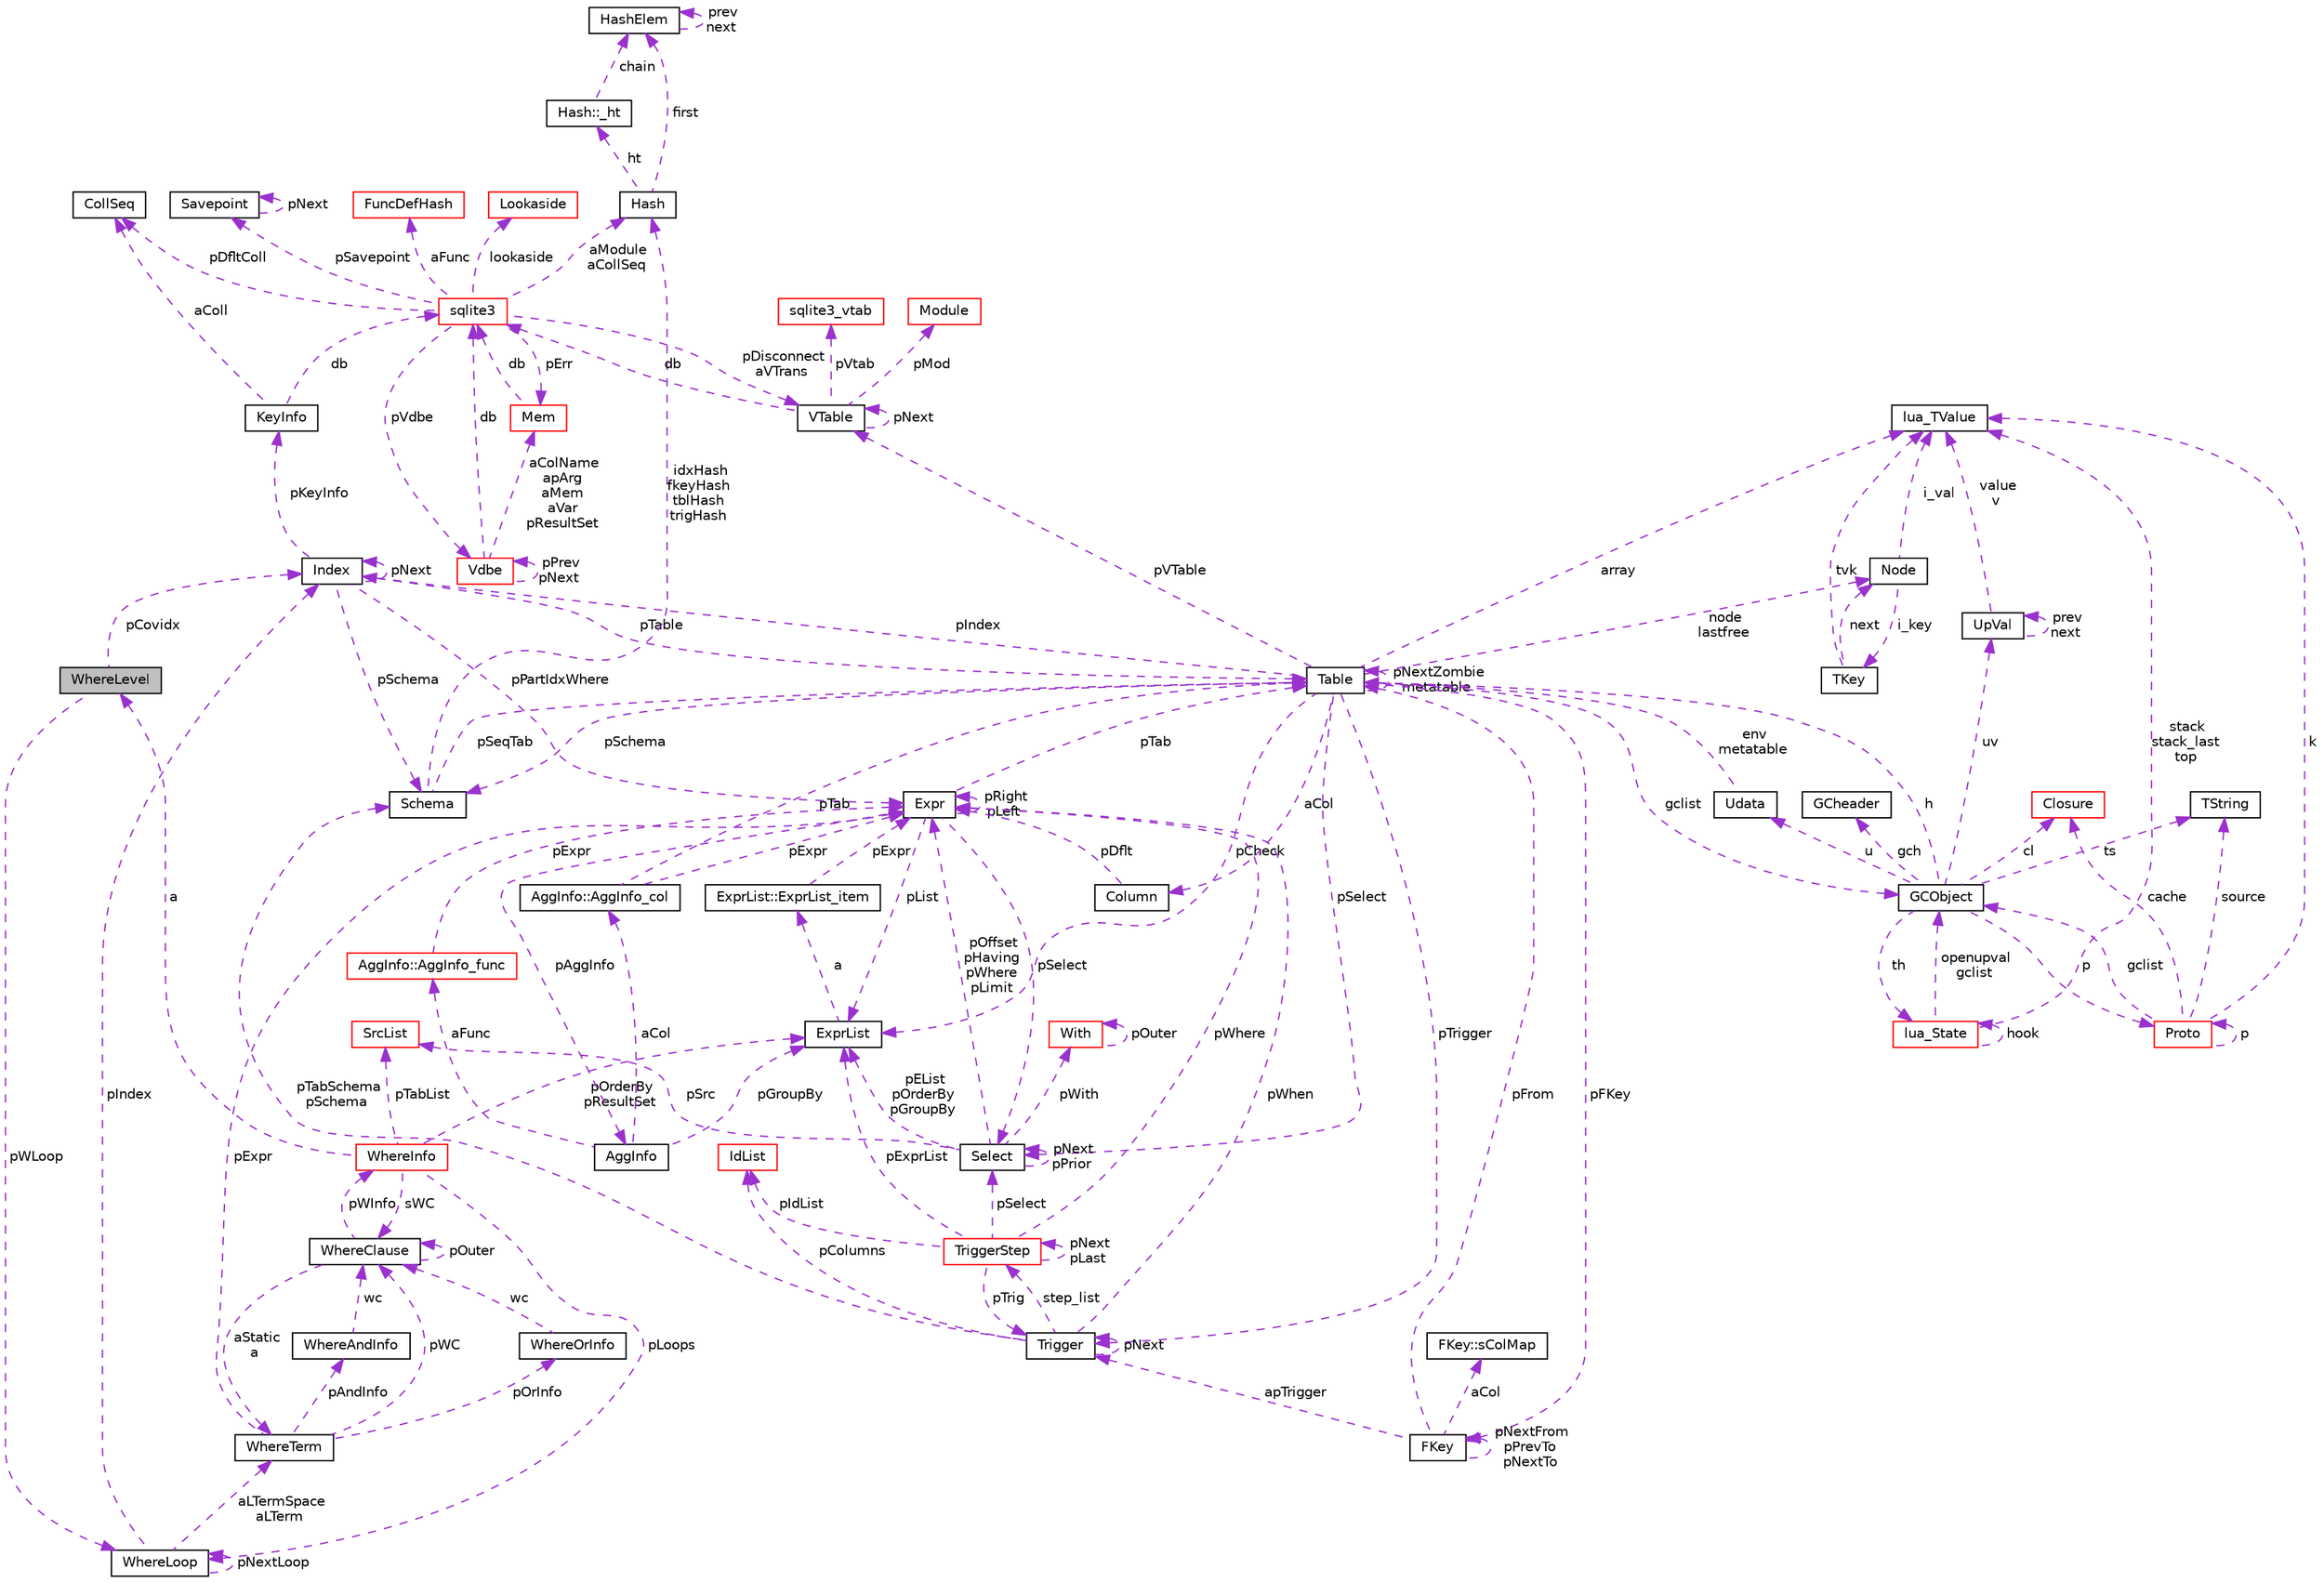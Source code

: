 digraph "WhereLevel"
{
  edge [fontname="Helvetica",fontsize="10",labelfontname="Helvetica",labelfontsize="10"];
  node [fontname="Helvetica",fontsize="10",shape=record];
  Node1 [label="WhereLevel",height=0.2,width=0.4,color="black", fillcolor="grey75", style="filled", fontcolor="black"];
  Node2 -> Node1 [dir="back",color="darkorchid3",fontsize="10",style="dashed",label=" pWLoop" ,fontname="Helvetica"];
  Node2 [label="WhereLoop",height=0.2,width=0.4,color="black", fillcolor="white", style="filled",URL="$struct_where_loop.html"];
  Node2 -> Node2 [dir="back",color="darkorchid3",fontsize="10",style="dashed",label=" pNextLoop" ,fontname="Helvetica"];
  Node3 -> Node2 [dir="back",color="darkorchid3",fontsize="10",style="dashed",label=" aLTermSpace\naLTerm" ,fontname="Helvetica"];
  Node3 [label="WhereTerm",height=0.2,width=0.4,color="black", fillcolor="white", style="filled",URL="$struct_where_term.html"];
  Node4 -> Node3 [dir="back",color="darkorchid3",fontsize="10",style="dashed",label=" pAndInfo" ,fontname="Helvetica"];
  Node4 [label="WhereAndInfo",height=0.2,width=0.4,color="black", fillcolor="white", style="filled",URL="$struct_where_and_info.html"];
  Node5 -> Node4 [dir="back",color="darkorchid3",fontsize="10",style="dashed",label=" wc" ,fontname="Helvetica"];
  Node5 [label="WhereClause",height=0.2,width=0.4,color="black", fillcolor="white", style="filled",URL="$struct_where_clause.html"];
  Node3 -> Node5 [dir="back",color="darkorchid3",fontsize="10",style="dashed",label=" aStatic\na" ,fontname="Helvetica"];
  Node6 -> Node5 [dir="back",color="darkorchid3",fontsize="10",style="dashed",label=" pWInfo" ,fontname="Helvetica"];
  Node6 [label="WhereInfo",height=0.2,width=0.4,color="red", fillcolor="white", style="filled",URL="$struct_where_info.html"];
  Node2 -> Node6 [dir="back",color="darkorchid3",fontsize="10",style="dashed",label=" pLoops" ,fontname="Helvetica"];
  Node5 -> Node6 [dir="back",color="darkorchid3",fontsize="10",style="dashed",label=" sWC" ,fontname="Helvetica"];
  Node1 -> Node6 [dir="back",color="darkorchid3",fontsize="10",style="dashed",label=" a" ,fontname="Helvetica"];
  Node7 -> Node6 [dir="back",color="darkorchid3",fontsize="10",style="dashed",label=" pTabList" ,fontname="Helvetica"];
  Node7 [label="SrcList",height=0.2,width=0.4,color="red", fillcolor="white", style="filled",URL="$struct_src_list.html"];
  Node8 -> Node6 [dir="back",color="darkorchid3",fontsize="10",style="dashed",label=" pOrderBy\npResultSet" ,fontname="Helvetica"];
  Node8 [label="ExprList",height=0.2,width=0.4,color="black", fillcolor="white", style="filled",URL="$struct_expr_list.html"];
  Node9 -> Node8 [dir="back",color="darkorchid3",fontsize="10",style="dashed",label=" a" ,fontname="Helvetica"];
  Node9 [label="ExprList::ExprList_item",height=0.2,width=0.4,color="black", fillcolor="white", style="filled",URL="$struct_expr_list_1_1_expr_list__item.html"];
  Node10 -> Node9 [dir="back",color="darkorchid3",fontsize="10",style="dashed",label=" pExpr" ,fontname="Helvetica"];
  Node10 [label="Expr",height=0.2,width=0.4,color="black", fillcolor="white", style="filled",URL="$struct_expr.html"];
  Node11 -> Node10 [dir="back",color="darkorchid3",fontsize="10",style="dashed",label=" pAggInfo" ,fontname="Helvetica"];
  Node11 [label="AggInfo",height=0.2,width=0.4,color="black", fillcolor="white", style="filled",URL="$struct_agg_info.html"];
  Node12 -> Node11 [dir="back",color="darkorchid3",fontsize="10",style="dashed",label=" aCol" ,fontname="Helvetica"];
  Node12 [label="AggInfo::AggInfo_col",height=0.2,width=0.4,color="black", fillcolor="white", style="filled",URL="$struct_agg_info_1_1_agg_info__col.html"];
  Node10 -> Node12 [dir="back",color="darkorchid3",fontsize="10",style="dashed",label=" pExpr" ,fontname="Helvetica"];
  Node13 -> Node12 [dir="back",color="darkorchid3",fontsize="10",style="dashed",label=" pTab" ,fontname="Helvetica"];
  Node13 [label="Table",height=0.2,width=0.4,color="black", fillcolor="white", style="filled",URL="$struct_table.html"];
  Node14 -> Node13 [dir="back",color="darkorchid3",fontsize="10",style="dashed",label=" node\nlastfree" ,fontname="Helvetica"];
  Node14 [label="Node",height=0.2,width=0.4,color="black", fillcolor="white", style="filled",URL="$struct_node.html"];
  Node15 -> Node14 [dir="back",color="darkorchid3",fontsize="10",style="dashed",label=" i_val" ,fontname="Helvetica"];
  Node15 [label="lua_TValue",height=0.2,width=0.4,color="black", fillcolor="white", style="filled",URL="$structlua___t_value.html"];
  Node16 -> Node14 [dir="back",color="darkorchid3",fontsize="10",style="dashed",label=" i_key" ,fontname="Helvetica"];
  Node16 [label="TKey",height=0.2,width=0.4,color="black", fillcolor="white", style="filled",URL="$union_t_key.html"];
  Node14 -> Node16 [dir="back",color="darkorchid3",fontsize="10",style="dashed",label=" next" ,fontname="Helvetica"];
  Node15 -> Node16 [dir="back",color="darkorchid3",fontsize="10",style="dashed",label=" tvk" ,fontname="Helvetica"];
  Node17 -> Node13 [dir="back",color="darkorchid3",fontsize="10",style="dashed",label=" pSchema" ,fontname="Helvetica"];
  Node17 [label="Schema",height=0.2,width=0.4,color="black", fillcolor="white", style="filled",URL="$struct_schema.html"];
  Node13 -> Node17 [dir="back",color="darkorchid3",fontsize="10",style="dashed",label=" pSeqTab" ,fontname="Helvetica"];
  Node18 -> Node17 [dir="back",color="darkorchid3",fontsize="10",style="dashed",label=" idxHash\nfkeyHash\ntblHash\ntrigHash" ,fontname="Helvetica"];
  Node18 [label="Hash",height=0.2,width=0.4,color="black", fillcolor="white", style="filled",URL="$struct_hash.html"];
  Node19 -> Node18 [dir="back",color="darkorchid3",fontsize="10",style="dashed",label=" ht" ,fontname="Helvetica"];
  Node19 [label="Hash::_ht",height=0.2,width=0.4,color="black", fillcolor="white", style="filled",URL="$struct_hash_1_1__ht.html"];
  Node20 -> Node19 [dir="back",color="darkorchid3",fontsize="10",style="dashed",label=" chain" ,fontname="Helvetica"];
  Node20 [label="HashElem",height=0.2,width=0.4,color="black", fillcolor="white", style="filled",URL="$struct_hash_elem.html"];
  Node20 -> Node20 [dir="back",color="darkorchid3",fontsize="10",style="dashed",label=" prev\nnext" ,fontname="Helvetica"];
  Node20 -> Node18 [dir="back",color="darkorchid3",fontsize="10",style="dashed",label=" first" ,fontname="Helvetica"];
  Node15 -> Node13 [dir="back",color="darkorchid3",fontsize="10",style="dashed",label=" array" ,fontname="Helvetica"];
  Node21 -> Node13 [dir="back",color="darkorchid3",fontsize="10",style="dashed",label=" aCol" ,fontname="Helvetica"];
  Node21 [label="Column",height=0.2,width=0.4,color="black", fillcolor="white", style="filled",URL="$struct_column.html"];
  Node10 -> Node21 [dir="back",color="darkorchid3",fontsize="10",style="dashed",label=" pDflt" ,fontname="Helvetica"];
  Node22 -> Node13 [dir="back",color="darkorchid3",fontsize="10",style="dashed",label=" pFKey" ,fontname="Helvetica"];
  Node22 [label="FKey",height=0.2,width=0.4,color="black", fillcolor="white", style="filled",URL="$struct_f_key.html"];
  Node23 -> Node22 [dir="back",color="darkorchid3",fontsize="10",style="dashed",label=" aCol" ,fontname="Helvetica"];
  Node23 [label="FKey::sColMap",height=0.2,width=0.4,color="black", fillcolor="white", style="filled",URL="$struct_f_key_1_1s_col_map.html"];
  Node22 -> Node22 [dir="back",color="darkorchid3",fontsize="10",style="dashed",label=" pNextFrom\npPrevTo\npNextTo" ,fontname="Helvetica"];
  Node13 -> Node22 [dir="back",color="darkorchid3",fontsize="10",style="dashed",label=" pFrom" ,fontname="Helvetica"];
  Node24 -> Node22 [dir="back",color="darkorchid3",fontsize="10",style="dashed",label=" apTrigger" ,fontname="Helvetica"];
  Node24 [label="Trigger",height=0.2,width=0.4,color="black", fillcolor="white", style="filled",URL="$struct_trigger.html"];
  Node25 -> Node24 [dir="back",color="darkorchid3",fontsize="10",style="dashed",label=" step_list" ,fontname="Helvetica"];
  Node25 [label="TriggerStep",height=0.2,width=0.4,color="red", fillcolor="white", style="filled",URL="$struct_trigger_step.html"];
  Node25 -> Node25 [dir="back",color="darkorchid3",fontsize="10",style="dashed",label=" pNext\npLast" ,fontname="Helvetica"];
  Node10 -> Node25 [dir="back",color="darkorchid3",fontsize="10",style="dashed",label=" pWhere" ,fontname="Helvetica"];
  Node26 -> Node25 [dir="back",color="darkorchid3",fontsize="10",style="dashed",label=" pIdList" ,fontname="Helvetica"];
  Node26 [label="IdList",height=0.2,width=0.4,color="red", fillcolor="white", style="filled",URL="$struct_id_list.html"];
  Node27 -> Node25 [dir="back",color="darkorchid3",fontsize="10",style="dashed",label=" pSelect" ,fontname="Helvetica"];
  Node27 [label="Select",height=0.2,width=0.4,color="black", fillcolor="white", style="filled",URL="$struct_select.html"];
  Node10 -> Node27 [dir="back",color="darkorchid3",fontsize="10",style="dashed",label=" pOffset\npHaving\npWhere\npLimit" ,fontname="Helvetica"];
  Node28 -> Node27 [dir="back",color="darkorchid3",fontsize="10",style="dashed",label=" pWith" ,fontname="Helvetica"];
  Node28 [label="With",height=0.2,width=0.4,color="red", fillcolor="white", style="filled",URL="$struct_with.html"];
  Node28 -> Node28 [dir="back",color="darkorchid3",fontsize="10",style="dashed",label=" pOuter" ,fontname="Helvetica"];
  Node27 -> Node27 [dir="back",color="darkorchid3",fontsize="10",style="dashed",label=" pNext\npPrior" ,fontname="Helvetica"];
  Node7 -> Node27 [dir="back",color="darkorchid3",fontsize="10",style="dashed",label=" pSrc" ,fontname="Helvetica"];
  Node8 -> Node27 [dir="back",color="darkorchid3",fontsize="10",style="dashed",label=" pEList\npOrderBy\npGroupBy" ,fontname="Helvetica"];
  Node24 -> Node25 [dir="back",color="darkorchid3",fontsize="10",style="dashed",label=" pTrig" ,fontname="Helvetica"];
  Node8 -> Node25 [dir="back",color="darkorchid3",fontsize="10",style="dashed",label=" pExprList" ,fontname="Helvetica"];
  Node17 -> Node24 [dir="back",color="darkorchid3",fontsize="10",style="dashed",label=" pTabSchema\npSchema" ,fontname="Helvetica"];
  Node10 -> Node24 [dir="back",color="darkorchid3",fontsize="10",style="dashed",label=" pWhen" ,fontname="Helvetica"];
  Node26 -> Node24 [dir="back",color="darkorchid3",fontsize="10",style="dashed",label=" pColumns" ,fontname="Helvetica"];
  Node24 -> Node24 [dir="back",color="darkorchid3",fontsize="10",style="dashed",label=" pNext" ,fontname="Helvetica"];
  Node29 -> Node13 [dir="back",color="darkorchid3",fontsize="10",style="dashed",label=" pVTable" ,fontname="Helvetica"];
  Node29 [label="VTable",height=0.2,width=0.4,color="black", fillcolor="white", style="filled",URL="$struct_v_table.html"];
  Node30 -> Node29 [dir="back",color="darkorchid3",fontsize="10",style="dashed",label=" db" ,fontname="Helvetica"];
  Node30 [label="sqlite3",height=0.2,width=0.4,color="red", fillcolor="white", style="filled",URL="$structsqlite3.html"];
  Node31 -> Node30 [dir="back",color="darkorchid3",fontsize="10",style="dashed",label=" pErr" ,fontname="Helvetica"];
  Node31 [label="Mem",height=0.2,width=0.4,color="red", fillcolor="white", style="filled",URL="$struct_mem.html"];
  Node30 -> Node31 [dir="back",color="darkorchid3",fontsize="10",style="dashed",label=" db" ,fontname="Helvetica"];
  Node32 -> Node30 [dir="back",color="darkorchid3",fontsize="10",style="dashed",label=" pVdbe" ,fontname="Helvetica"];
  Node32 [label="Vdbe",height=0.2,width=0.4,color="red", fillcolor="white", style="filled",URL="$struct_vdbe.html"];
  Node32 -> Node32 [dir="back",color="darkorchid3",fontsize="10",style="dashed",label=" pPrev\npNext" ,fontname="Helvetica"];
  Node31 -> Node32 [dir="back",color="darkorchid3",fontsize="10",style="dashed",label=" aColName\napArg\naMem\naVar\npResultSet" ,fontname="Helvetica"];
  Node30 -> Node32 [dir="back",color="darkorchid3",fontsize="10",style="dashed",label=" db" ,fontname="Helvetica"];
  Node33 -> Node30 [dir="back",color="darkorchid3",fontsize="10",style="dashed",label=" pSavepoint" ,fontname="Helvetica"];
  Node33 [label="Savepoint",height=0.2,width=0.4,color="black", fillcolor="white", style="filled",URL="$struct_savepoint.html"];
  Node33 -> Node33 [dir="back",color="darkorchid3",fontsize="10",style="dashed",label=" pNext" ,fontname="Helvetica"];
  Node34 -> Node30 [dir="back",color="darkorchid3",fontsize="10",style="dashed",label=" aFunc" ,fontname="Helvetica"];
  Node34 [label="FuncDefHash",height=0.2,width=0.4,color="red", fillcolor="white", style="filled",URL="$struct_func_def_hash.html"];
  Node35 -> Node30 [dir="back",color="darkorchid3",fontsize="10",style="dashed",label=" lookaside" ,fontname="Helvetica"];
  Node35 [label="Lookaside",height=0.2,width=0.4,color="red", fillcolor="white", style="filled",URL="$struct_lookaside.html"];
  Node36 -> Node30 [dir="back",color="darkorchid3",fontsize="10",style="dashed",label=" pDfltColl" ,fontname="Helvetica"];
  Node36 [label="CollSeq",height=0.2,width=0.4,color="black", fillcolor="white", style="filled",URL="$struct_coll_seq.html"];
  Node29 -> Node30 [dir="back",color="darkorchid3",fontsize="10",style="dashed",label=" pDisconnect\naVTrans" ,fontname="Helvetica"];
  Node18 -> Node30 [dir="back",color="darkorchid3",fontsize="10",style="dashed",label=" aModule\naCollSeq" ,fontname="Helvetica"];
  Node29 -> Node29 [dir="back",color="darkorchid3",fontsize="10",style="dashed",label=" pNext" ,fontname="Helvetica"];
  Node37 -> Node29 [dir="back",color="darkorchid3",fontsize="10",style="dashed",label=" pMod" ,fontname="Helvetica"];
  Node37 [label="Module",height=0.2,width=0.4,color="red", fillcolor="white", style="filled",URL="$struct_module.html"];
  Node38 -> Node29 [dir="back",color="darkorchid3",fontsize="10",style="dashed",label=" pVtab" ,fontname="Helvetica"];
  Node38 [label="sqlite3_vtab",height=0.2,width=0.4,color="red", fillcolor="white", style="filled",URL="$structsqlite3__vtab.html"];
  Node13 -> Node13 [dir="back",color="darkorchid3",fontsize="10",style="dashed",label=" pNextZombie\nmetatable" ,fontname="Helvetica"];
  Node24 -> Node13 [dir="back",color="darkorchid3",fontsize="10",style="dashed",label=" pTrigger" ,fontname="Helvetica"];
  Node27 -> Node13 [dir="back",color="darkorchid3",fontsize="10",style="dashed",label=" pSelect" ,fontname="Helvetica"];
  Node39 -> Node13 [dir="back",color="darkorchid3",fontsize="10",style="dashed",label=" gclist" ,fontname="Helvetica"];
  Node39 [label="GCObject",height=0.2,width=0.4,color="black", fillcolor="white", style="filled",URL="$union_g_c_object.html"];
  Node40 -> Node39 [dir="back",color="darkorchid3",fontsize="10",style="dashed",label=" uv" ,fontname="Helvetica"];
  Node40 [label="UpVal",height=0.2,width=0.4,color="black", fillcolor="white", style="filled",URL="$struct_up_val.html"];
  Node40 -> Node40 [dir="back",color="darkorchid3",fontsize="10",style="dashed",label=" prev\nnext" ,fontname="Helvetica"];
  Node15 -> Node40 [dir="back",color="darkorchid3",fontsize="10",style="dashed",label=" value\nv" ,fontname="Helvetica"];
  Node41 -> Node39 [dir="back",color="darkorchid3",fontsize="10",style="dashed",label=" p" ,fontname="Helvetica"];
  Node41 [label="Proto",height=0.2,width=0.4,color="red", fillcolor="white", style="filled",URL="$struct_proto.html"];
  Node15 -> Node41 [dir="back",color="darkorchid3",fontsize="10",style="dashed",label=" k" ,fontname="Helvetica"];
  Node41 -> Node41 [dir="back",color="darkorchid3",fontsize="10",style="dashed",label=" p" ,fontname="Helvetica"];
  Node42 -> Node41 [dir="back",color="darkorchid3",fontsize="10",style="dashed",label=" source" ,fontname="Helvetica"];
  Node42 [label="TString",height=0.2,width=0.4,color="black", fillcolor="white", style="filled",URL="$union_t_string.html"];
  Node43 -> Node41 [dir="back",color="darkorchid3",fontsize="10",style="dashed",label=" cache" ,fontname="Helvetica"];
  Node43 [label="Closure",height=0.2,width=0.4,color="red", fillcolor="white", style="filled",URL="$union_closure.html"];
  Node39 -> Node41 [dir="back",color="darkorchid3",fontsize="10",style="dashed",label=" gclist" ,fontname="Helvetica"];
  Node42 -> Node39 [dir="back",color="darkorchid3",fontsize="10",style="dashed",label=" ts" ,fontname="Helvetica"];
  Node43 -> Node39 [dir="back",color="darkorchid3",fontsize="10",style="dashed",label=" cl" ,fontname="Helvetica"];
  Node44 -> Node39 [dir="back",color="darkorchid3",fontsize="10",style="dashed",label=" gch" ,fontname="Helvetica"];
  Node44 [label="GCheader",height=0.2,width=0.4,color="black", fillcolor="white", style="filled",URL="$struct_g_cheader.html"];
  Node13 -> Node39 [dir="back",color="darkorchid3",fontsize="10",style="dashed",label=" h" ,fontname="Helvetica"];
  Node45 -> Node39 [dir="back",color="darkorchid3",fontsize="10",style="dashed",label=" u" ,fontname="Helvetica"];
  Node45 [label="Udata",height=0.2,width=0.4,color="black", fillcolor="white", style="filled",URL="$union_udata.html"];
  Node13 -> Node45 [dir="back",color="darkorchid3",fontsize="10",style="dashed",label=" env\nmetatable" ,fontname="Helvetica"];
  Node46 -> Node39 [dir="back",color="darkorchid3",fontsize="10",style="dashed",label=" th" ,fontname="Helvetica"];
  Node46 [label="lua_State",height=0.2,width=0.4,color="red", fillcolor="white", style="filled",URL="$structlua___state.html"];
  Node15 -> Node46 [dir="back",color="darkorchid3",fontsize="10",style="dashed",label=" stack\nstack_last\ntop" ,fontname="Helvetica"];
  Node39 -> Node46 [dir="back",color="darkorchid3",fontsize="10",style="dashed",label=" openupval\ngclist" ,fontname="Helvetica"];
  Node46 -> Node46 [dir="back",color="darkorchid3",fontsize="10",style="dashed",label=" hook" ,fontname="Helvetica"];
  Node8 -> Node13 [dir="back",color="darkorchid3",fontsize="10",style="dashed",label=" pCheck" ,fontname="Helvetica"];
  Node47 -> Node13 [dir="back",color="darkorchid3",fontsize="10",style="dashed",label=" pIndex" ,fontname="Helvetica"];
  Node47 [label="Index",height=0.2,width=0.4,color="black", fillcolor="white", style="filled",URL="$struct_index.html"];
  Node17 -> Node47 [dir="back",color="darkorchid3",fontsize="10",style="dashed",label=" pSchema" ,fontname="Helvetica"];
  Node10 -> Node47 [dir="back",color="darkorchid3",fontsize="10",style="dashed",label=" pPartIdxWhere" ,fontname="Helvetica"];
  Node13 -> Node47 [dir="back",color="darkorchid3",fontsize="10",style="dashed",label=" pTable" ,fontname="Helvetica"];
  Node48 -> Node47 [dir="back",color="darkorchid3",fontsize="10",style="dashed",label=" pKeyInfo" ,fontname="Helvetica"];
  Node48 [label="KeyInfo",height=0.2,width=0.4,color="black", fillcolor="white", style="filled",URL="$struct_key_info.html"];
  Node30 -> Node48 [dir="back",color="darkorchid3",fontsize="10",style="dashed",label=" db" ,fontname="Helvetica"];
  Node36 -> Node48 [dir="back",color="darkorchid3",fontsize="10",style="dashed",label=" aColl" ,fontname="Helvetica"];
  Node47 -> Node47 [dir="back",color="darkorchid3",fontsize="10",style="dashed",label=" pNext" ,fontname="Helvetica"];
  Node49 -> Node11 [dir="back",color="darkorchid3",fontsize="10",style="dashed",label=" aFunc" ,fontname="Helvetica"];
  Node49 [label="AggInfo::AggInfo_func",height=0.2,width=0.4,color="red", fillcolor="white", style="filled",URL="$struct_agg_info_1_1_agg_info__func.html"];
  Node10 -> Node49 [dir="back",color="darkorchid3",fontsize="10",style="dashed",label=" pExpr" ,fontname="Helvetica"];
  Node8 -> Node11 [dir="back",color="darkorchid3",fontsize="10",style="dashed",label=" pGroupBy" ,fontname="Helvetica"];
  Node10 -> Node10 [dir="back",color="darkorchid3",fontsize="10",style="dashed",label=" pRight\npLeft" ,fontname="Helvetica"];
  Node13 -> Node10 [dir="back",color="darkorchid3",fontsize="10",style="dashed",label=" pTab" ,fontname="Helvetica"];
  Node27 -> Node10 [dir="back",color="darkorchid3",fontsize="10",style="dashed",label=" pSelect" ,fontname="Helvetica"];
  Node8 -> Node10 [dir="back",color="darkorchid3",fontsize="10",style="dashed",label=" pList" ,fontname="Helvetica"];
  Node5 -> Node5 [dir="back",color="darkorchid3",fontsize="10",style="dashed",label=" pOuter" ,fontname="Helvetica"];
  Node50 -> Node3 [dir="back",color="darkorchid3",fontsize="10",style="dashed",label=" pOrInfo" ,fontname="Helvetica"];
  Node50 [label="WhereOrInfo",height=0.2,width=0.4,color="black", fillcolor="white", style="filled",URL="$struct_where_or_info.html"];
  Node5 -> Node50 [dir="back",color="darkorchid3",fontsize="10",style="dashed",label=" wc" ,fontname="Helvetica"];
  Node10 -> Node3 [dir="back",color="darkorchid3",fontsize="10",style="dashed",label=" pExpr" ,fontname="Helvetica"];
  Node5 -> Node3 [dir="back",color="darkorchid3",fontsize="10",style="dashed",label=" pWC" ,fontname="Helvetica"];
  Node47 -> Node2 [dir="back",color="darkorchid3",fontsize="10",style="dashed",label=" pIndex" ,fontname="Helvetica"];
  Node47 -> Node1 [dir="back",color="darkorchid3",fontsize="10",style="dashed",label=" pCovidx" ,fontname="Helvetica"];
}
